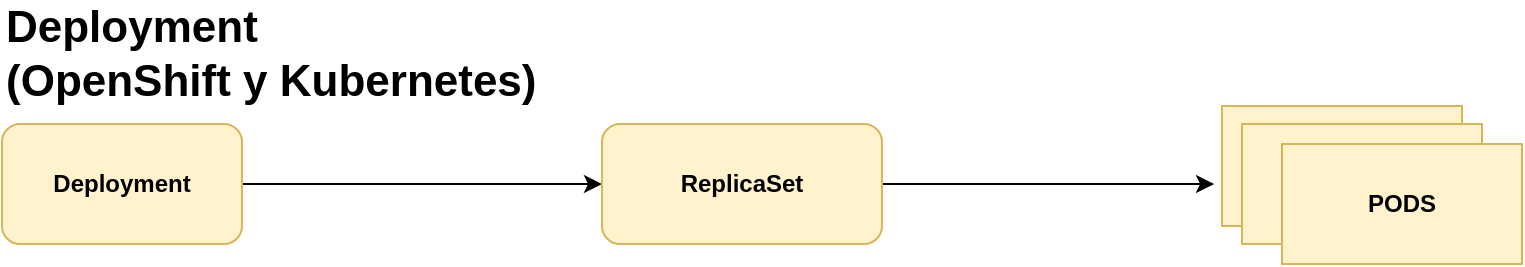 <mxfile version="21.1.5" type="device">
  <diagram name="Página-1" id="AvLUnw90TaFhlQHaY8LK">
    <mxGraphModel dx="880" dy="483" grid="1" gridSize="10" guides="1" tooltips="1" connect="1" arrows="1" fold="1" page="1" pageScale="1" pageWidth="827" pageHeight="1169" math="0" shadow="0">
      <root>
        <mxCell id="0" />
        <mxCell id="1" parent="0" />
        <mxCell id="4d2zQpIDs25eRN6ht3no-7" value="" style="edgeStyle=orthogonalEdgeStyle;rounded=0;orthogonalLoop=1;jettySize=auto;html=1;" edge="1" parent="1" source="4d2zQpIDs25eRN6ht3no-1" target="4d2zQpIDs25eRN6ht3no-2">
          <mxGeometry relative="1" as="geometry" />
        </mxCell>
        <mxCell id="4d2zQpIDs25eRN6ht3no-1" value="&lt;b&gt;Deployment&lt;/b&gt;" style="rounded=1;whiteSpace=wrap;html=1;fillColor=#fff2cc;strokeColor=#d6b656;" vertex="1" parent="1">
          <mxGeometry x="30" y="170" width="120" height="60" as="geometry" />
        </mxCell>
        <mxCell id="4d2zQpIDs25eRN6ht3no-19" value="" style="edgeStyle=orthogonalEdgeStyle;rounded=0;orthogonalLoop=1;jettySize=auto;html=1;entryX=-0.033;entryY=0.65;entryDx=0;entryDy=0;entryPerimeter=0;" edge="1" parent="1" source="4d2zQpIDs25eRN6ht3no-2" target="4d2zQpIDs25eRN6ht3no-4">
          <mxGeometry relative="1" as="geometry">
            <mxPoint x="580" y="200" as="targetPoint" />
          </mxGeometry>
        </mxCell>
        <mxCell id="4d2zQpIDs25eRN6ht3no-2" value="&lt;b&gt;ReplicaSet&lt;/b&gt;" style="rounded=1;whiteSpace=wrap;html=1;fillColor=#fff2cc;strokeColor=#d6b656;" vertex="1" parent="1">
          <mxGeometry x="330" y="170" width="140" height="60" as="geometry" />
        </mxCell>
        <mxCell id="4d2zQpIDs25eRN6ht3no-4" value="" style="rounded=0;whiteSpace=wrap;html=1;fillColor=#fff2cc;strokeColor=#d6b656;" vertex="1" parent="1">
          <mxGeometry x="640" y="161" width="120" height="60" as="geometry" />
        </mxCell>
        <mxCell id="4d2zQpIDs25eRN6ht3no-5" value="" style="rounded=0;whiteSpace=wrap;html=1;fillColor=#fff2cc;strokeColor=#d6b656;" vertex="1" parent="1">
          <mxGeometry x="650" y="170" width="120" height="60" as="geometry" />
        </mxCell>
        <mxCell id="4d2zQpIDs25eRN6ht3no-6" value="&lt;b&gt;PODS&lt;/b&gt;" style="rounded=0;whiteSpace=wrap;html=1;fillColor=#fff2cc;strokeColor=#d6b656;" vertex="1" parent="1">
          <mxGeometry x="670" y="180" width="120" height="60" as="geometry" />
        </mxCell>
        <mxCell id="4d2zQpIDs25eRN6ht3no-10" value="&lt;div align=&quot;left&quot;&gt;&lt;font size=&quot;1&quot;&gt;&lt;b style=&quot;font-size: 22px;&quot;&gt;Deployment&lt;/b&gt;&lt;/font&gt;&lt;/div&gt;&lt;div align=&quot;left&quot;&gt;&lt;font size=&quot;1&quot;&gt;&lt;b style=&quot;font-size: 22px;&quot;&gt;(OpenShift y Kubernetes)&lt;/b&gt;&lt;/font&gt;&lt;br&gt;&lt;/div&gt;" style="text;strokeColor=none;align=left;fillColor=none;html=1;verticalAlign=middle;whiteSpace=wrap;rounded=0;" vertex="1" parent="1">
          <mxGeometry x="30" y="120" width="330" height="30" as="geometry" />
        </mxCell>
      </root>
    </mxGraphModel>
  </diagram>
</mxfile>
